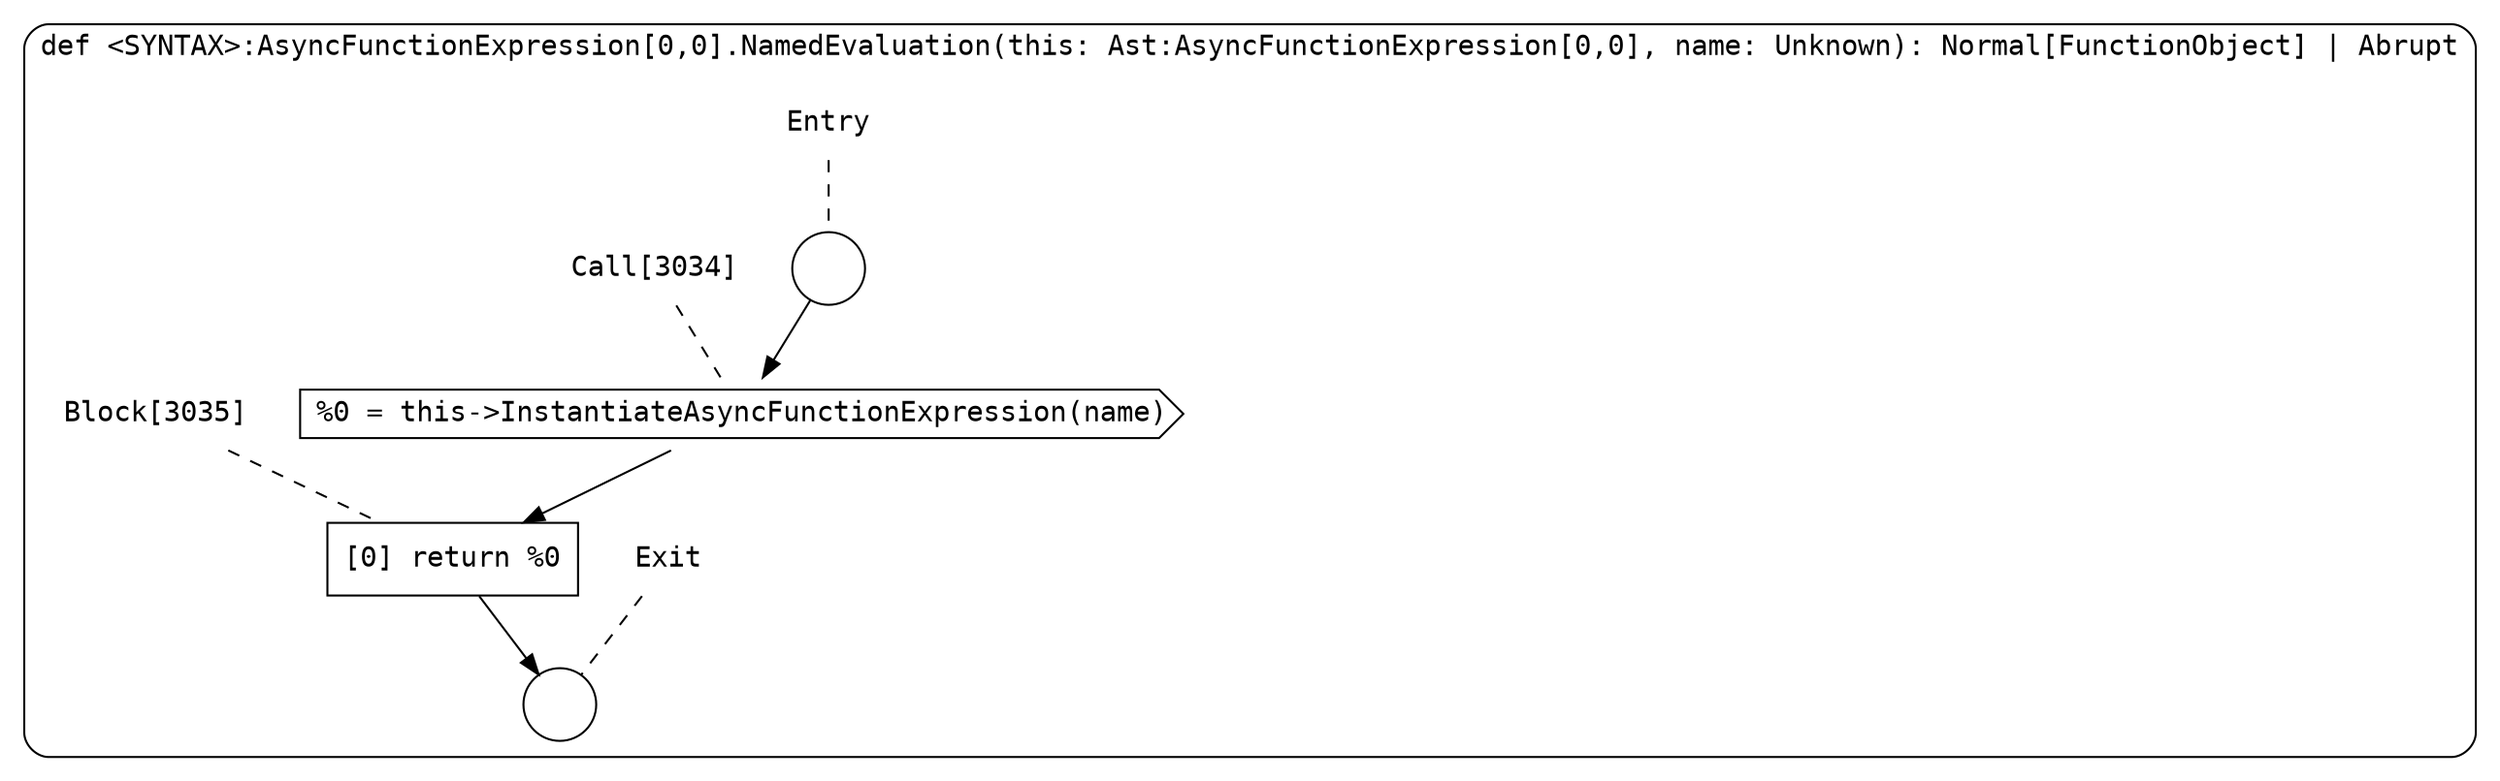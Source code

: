 digraph {
  graph [fontname = "Consolas"]
  node [fontname = "Consolas"]
  edge [fontname = "Consolas"]
  subgraph cluster787 {
    label = "def <SYNTAX>:AsyncFunctionExpression[0,0].NamedEvaluation(this: Ast:AsyncFunctionExpression[0,0], name: Unknown): Normal[FunctionObject] | Abrupt"
    style = rounded
    cluster787_entry_name [shape=none, label=<<font color="black">Entry</font>>]
    cluster787_entry_name -> cluster787_entry [arrowhead=none, color="black", style=dashed]
    cluster787_entry [shape=circle label=" " color="black" fillcolor="white" style=filled]
    cluster787_entry -> node3034 [color="black"]
    cluster787_exit_name [shape=none, label=<<font color="black">Exit</font>>]
    cluster787_exit_name -> cluster787_exit [arrowhead=none, color="black", style=dashed]
    cluster787_exit [shape=circle label=" " color="black" fillcolor="white" style=filled]
    node3034_name [shape=none, label=<<font color="black">Call[3034]</font>>]
    node3034_name -> node3034 [arrowhead=none, color="black", style=dashed]
    node3034 [shape=cds, label=<<font color="black">%0 = this-&gt;InstantiateAsyncFunctionExpression(name)</font>> color="black" fillcolor="white", style=filled]
    node3034 -> node3035 [color="black"]
    node3035_name [shape=none, label=<<font color="black">Block[3035]</font>>]
    node3035_name -> node3035 [arrowhead=none, color="black", style=dashed]
    node3035 [shape=box, label=<<font color="black">[0] return %0<BR ALIGN="LEFT"/></font>> color="black" fillcolor="white", style=filled]
    node3035 -> cluster787_exit [color="black"]
  }
}